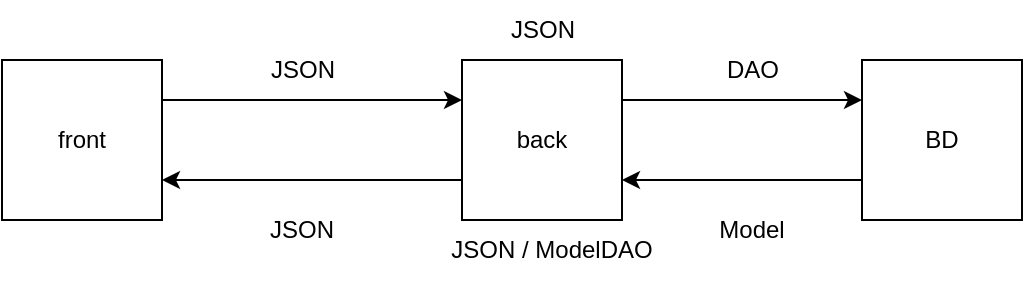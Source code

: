 <mxfile version="22.0.2" type="device">
  <diagram name="Página-1" id="VAQ10A4tXqmgQnD5jMA0">
    <mxGraphModel dx="1418" dy="820" grid="1" gridSize="10" guides="1" tooltips="1" connect="1" arrows="1" fold="1" page="1" pageScale="1" pageWidth="3300" pageHeight="4681" math="0" shadow="0">
      <root>
        <mxCell id="0" />
        <mxCell id="1" parent="0" />
        <mxCell id="d9VpfmpPb386zwmzBPsz-1" value="front" style="whiteSpace=wrap;html=1;aspect=fixed;" vertex="1" parent="1">
          <mxGeometry x="170" y="230" width="80" height="80" as="geometry" />
        </mxCell>
        <mxCell id="d9VpfmpPb386zwmzBPsz-5" style="edgeStyle=orthogonalEdgeStyle;rounded=0;orthogonalLoop=1;jettySize=auto;html=1;exitX=0;exitY=0.75;exitDx=0;exitDy=0;entryX=1;entryY=0.75;entryDx=0;entryDy=0;" edge="1" parent="1" source="d9VpfmpPb386zwmzBPsz-2" target="d9VpfmpPb386zwmzBPsz-1">
          <mxGeometry relative="1" as="geometry" />
        </mxCell>
        <mxCell id="d9VpfmpPb386zwmzBPsz-6" style="edgeStyle=orthogonalEdgeStyle;rounded=0;orthogonalLoop=1;jettySize=auto;html=1;exitX=1;exitY=0.25;exitDx=0;exitDy=0;entryX=0;entryY=0.25;entryDx=0;entryDy=0;" edge="1" parent="1" source="d9VpfmpPb386zwmzBPsz-2" target="d9VpfmpPb386zwmzBPsz-3">
          <mxGeometry relative="1" as="geometry" />
        </mxCell>
        <mxCell id="d9VpfmpPb386zwmzBPsz-2" value="back" style="whiteSpace=wrap;html=1;aspect=fixed;" vertex="1" parent="1">
          <mxGeometry x="400" y="230" width="80" height="80" as="geometry" />
        </mxCell>
        <mxCell id="d9VpfmpPb386zwmzBPsz-7" style="edgeStyle=orthogonalEdgeStyle;rounded=0;orthogonalLoop=1;jettySize=auto;html=1;exitX=0;exitY=0.75;exitDx=0;exitDy=0;entryX=1;entryY=0.75;entryDx=0;entryDy=0;" edge="1" parent="1" source="d9VpfmpPb386zwmzBPsz-3" target="d9VpfmpPb386zwmzBPsz-2">
          <mxGeometry relative="1" as="geometry" />
        </mxCell>
        <mxCell id="d9VpfmpPb386zwmzBPsz-3" value="BD" style="whiteSpace=wrap;html=1;aspect=fixed;" vertex="1" parent="1">
          <mxGeometry x="600" y="230" width="80" height="80" as="geometry" />
        </mxCell>
        <mxCell id="d9VpfmpPb386zwmzBPsz-4" value="" style="endArrow=classic;html=1;rounded=0;exitX=1;exitY=0.25;exitDx=0;exitDy=0;entryX=0;entryY=0.25;entryDx=0;entryDy=0;" edge="1" parent="1" source="d9VpfmpPb386zwmzBPsz-1" target="d9VpfmpPb386zwmzBPsz-2">
          <mxGeometry width="50" height="50" relative="1" as="geometry">
            <mxPoint x="700" y="450" as="sourcePoint" />
            <mxPoint x="750" y="400" as="targetPoint" />
          </mxGeometry>
        </mxCell>
        <mxCell id="d9VpfmpPb386zwmzBPsz-11" value="Model" style="text;html=1;strokeColor=none;fillColor=none;align=center;verticalAlign=middle;whiteSpace=wrap;rounded=0;" vertex="1" parent="1">
          <mxGeometry x="515" y="300" width="60" height="30" as="geometry" />
        </mxCell>
        <mxCell id="d9VpfmpPb386zwmzBPsz-14" value="JSON" style="text;html=1;align=center;verticalAlign=middle;resizable=0;points=[];autosize=1;strokeColor=none;fillColor=none;" vertex="1" parent="1">
          <mxGeometry x="290" y="220" width="60" height="30" as="geometry" />
        </mxCell>
        <mxCell id="d9VpfmpPb386zwmzBPsz-15" value="DAO" style="text;html=1;align=center;verticalAlign=middle;resizable=0;points=[];autosize=1;strokeColor=none;fillColor=none;" vertex="1" parent="1">
          <mxGeometry x="520" y="220" width="50" height="30" as="geometry" />
        </mxCell>
        <mxCell id="d9VpfmpPb386zwmzBPsz-17" value="JSON" style="text;html=1;strokeColor=none;fillColor=none;align=center;verticalAlign=middle;whiteSpace=wrap;rounded=0;" vertex="1" parent="1">
          <mxGeometry x="290" y="300" width="60" height="30" as="geometry" />
        </mxCell>
        <mxCell id="d9VpfmpPb386zwmzBPsz-18" value="JSON / ModelDAO" style="text;html=1;strokeColor=none;fillColor=none;align=center;verticalAlign=middle;whiteSpace=wrap;rounded=0;" vertex="1" parent="1">
          <mxGeometry x="375" y="310" width="140" height="30" as="geometry" />
        </mxCell>
        <mxCell id="d9VpfmpPb386zwmzBPsz-19" value="JSON" style="text;html=1;align=center;verticalAlign=middle;resizable=0;points=[];autosize=1;strokeColor=none;fillColor=none;" vertex="1" parent="1">
          <mxGeometry x="410" y="200" width="60" height="30" as="geometry" />
        </mxCell>
      </root>
    </mxGraphModel>
  </diagram>
</mxfile>
